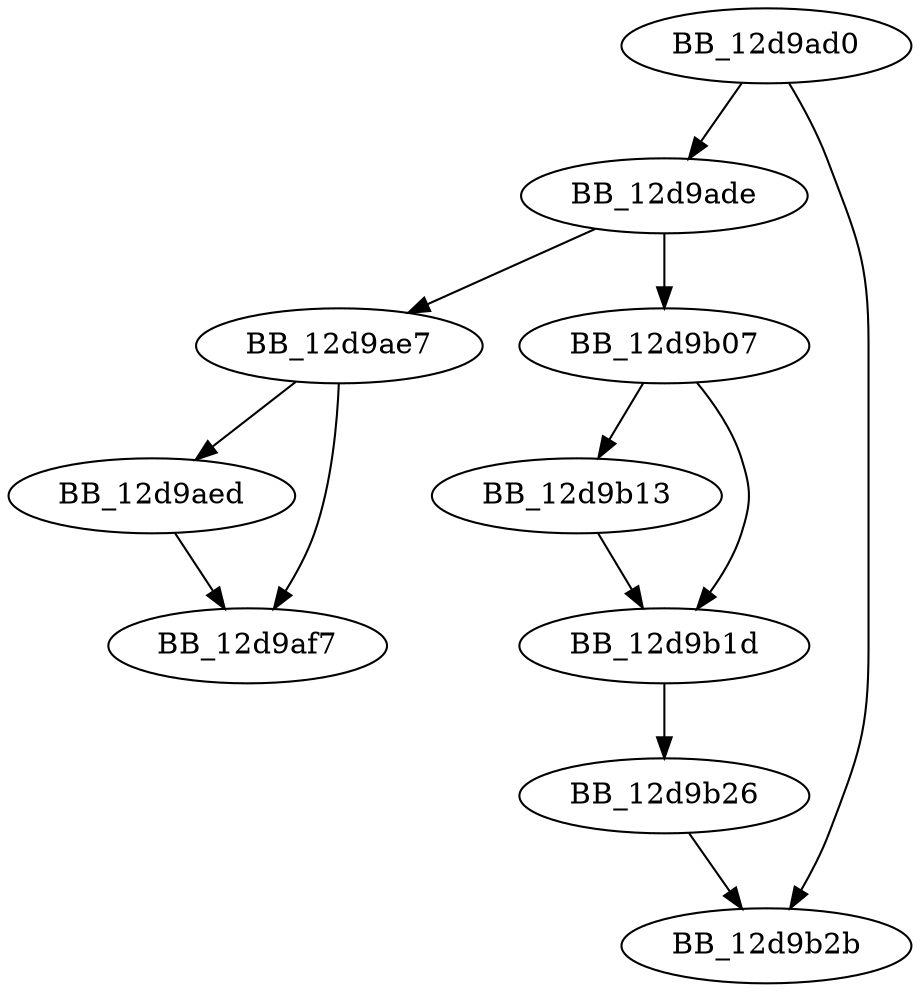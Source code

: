 DiGraph sub_12D9AD0{
BB_12d9ad0->BB_12d9ade
BB_12d9ad0->BB_12d9b2b
BB_12d9ade->BB_12d9ae7
BB_12d9ade->BB_12d9b07
BB_12d9ae7->BB_12d9aed
BB_12d9ae7->BB_12d9af7
BB_12d9aed->BB_12d9af7
BB_12d9b07->BB_12d9b13
BB_12d9b07->BB_12d9b1d
BB_12d9b13->BB_12d9b1d
BB_12d9b1d->BB_12d9b26
BB_12d9b26->BB_12d9b2b
}
